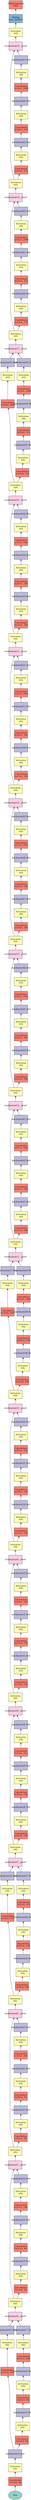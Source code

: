 digraph plot {
	data [label=data fillcolor="#8dd3c7" fixedsize=true height=0.8034 shape=oval style=filled width=1.3]
	conv13_fwd [label="Convolution\n7x7/2x2, 64" fillcolor="#fb8072" fixedsize=true height=0.8034 shape=box style=filled width=1.3]
	relu17_fwd [label="Activation\nrelu" fillcolor="#ffffb3" fixedsize=true height=0.8034 shape=box style=filled width=1.3]
	batchnorm13_fwd [label=batchnorm13_fwd fillcolor="#bebada" fixedsize=true height=0.8034 shape=box style=filled width=1.3]
	conv14_fwd [label="Convolution\n1x1/2x2, 256" fillcolor="#fb8072" fixedsize=true height=0.8034 shape=box style=filled width=1.3]
	relu18_fwd [label="Activation\nrelu" fillcolor="#ffffb3" fixedsize=true height=0.8034 shape=box style=filled width=1.3]
	batchnorm14_fwd [label=batchnorm14_fwd fillcolor="#bebada" fixedsize=true height=0.8034 shape=box style=filled width=1.3]
	conv15_fwd [label="Convolution\n1x1/2x2, 64" fillcolor="#fb8072" fixedsize=true height=0.8034 shape=box style=filled width=1.3]
	relu19_fwd [label="Activation\nrelu" fillcolor="#ffffb3" fixedsize=true height=0.8034 shape=box style=filled width=1.3]
	batchnorm15_fwd [label=batchnorm15_fwd fillcolor="#bebada" fixedsize=true height=0.8034 shape=box style=filled width=1.3]
	conv16_fwd [label="Convolution\n3x3/1x1, 64" fillcolor="#fb8072" fixedsize=true height=0.8034 shape=box style=filled width=1.3]
	relu20_fwd [label="Activation\nrelu" fillcolor="#ffffb3" fixedsize=true height=0.8034 shape=box style=filled width=1.3]
	batchnorm16_fwd [label=batchnorm16_fwd fillcolor="#bebada" fixedsize=true height=0.8034 shape=box style=filled width=1.3]
	conv17_fwd [label="Convolution\n1x1/1x1, 256" fillcolor="#fb8072" fixedsize=true height=0.8034 shape=box style=filled width=1.3]
	relu21_fwd [label="Activation\nrelu" fillcolor="#ffffb3" fixedsize=true height=0.8034 shape=box style=filled width=1.3]
	batchnorm17_fwd [label=batchnorm17_fwd fillcolor="#bebada" fixedsize=true height=0.8034 shape=box style=filled width=1.3]
	residualunit4__plus0 [label=residualunit4__plus0 fillcolor="#fccde5" fixedsize=true height=0.8034 shape=box style=filled width=1.3]
	relu22_fwd [label="Activation\nrelu" fillcolor="#ffffb3" fixedsize=true height=0.8034 shape=box style=filled width=1.3]
	conv18_fwd [label="Convolution\n1x1/1x1, 64" fillcolor="#fb8072" fixedsize=true height=0.8034 shape=box style=filled width=1.3]
	relu23_fwd [label="Activation\nrelu" fillcolor="#ffffb3" fixedsize=true height=0.8034 shape=box style=filled width=1.3]
	batchnorm18_fwd [label=batchnorm18_fwd fillcolor="#bebada" fixedsize=true height=0.8034 shape=box style=filled width=1.3]
	conv19_fwd [label="Convolution\n3x3/1x1, 64" fillcolor="#fb8072" fixedsize=true height=0.8034 shape=box style=filled width=1.3]
	relu24_fwd [label="Activation\nrelu" fillcolor="#ffffb3" fixedsize=true height=0.8034 shape=box style=filled width=1.3]
	batchnorm19_fwd [label=batchnorm19_fwd fillcolor="#bebada" fixedsize=true height=0.8034 shape=box style=filled width=1.3]
	conv20_fwd [label="Convolution\n1x1/1x1, 256" fillcolor="#fb8072" fixedsize=true height=0.8034 shape=box style=filled width=1.3]
	relu25_fwd [label="Activation\nrelu" fillcolor="#ffffb3" fixedsize=true height=0.8034 shape=box style=filled width=1.3]
	batchnorm20_fwd [label=batchnorm20_fwd fillcolor="#bebada" fixedsize=true height=0.8034 shape=box style=filled width=1.3]
	residualunit5__plus0 [label=residualunit5__plus0 fillcolor="#fccde5" fixedsize=true height=0.8034 shape=box style=filled width=1.3]
	relu26_fwd [label="Activation\nrelu" fillcolor="#ffffb3" fixedsize=true height=0.8034 shape=box style=filled width=1.3]
	conv21_fwd [label="Convolution\n1x1/1x1, 64" fillcolor="#fb8072" fixedsize=true height=0.8034 shape=box style=filled width=1.3]
	relu27_fwd [label="Activation\nrelu" fillcolor="#ffffb3" fixedsize=true height=0.8034 shape=box style=filled width=1.3]
	batchnorm21_fwd [label=batchnorm21_fwd fillcolor="#bebada" fixedsize=true height=0.8034 shape=box style=filled width=1.3]
	conv22_fwd [label="Convolution\n3x3/1x1, 64" fillcolor="#fb8072" fixedsize=true height=0.8034 shape=box style=filled width=1.3]
	relu28_fwd [label="Activation\nrelu" fillcolor="#ffffb3" fixedsize=true height=0.8034 shape=box style=filled width=1.3]
	batchnorm22_fwd [label=batchnorm22_fwd fillcolor="#bebada" fixedsize=true height=0.8034 shape=box style=filled width=1.3]
	conv23_fwd [label="Convolution\n1x1/1x1, 256" fillcolor="#fb8072" fixedsize=true height=0.8034 shape=box style=filled width=1.3]
	relu29_fwd [label="Activation\nrelu" fillcolor="#ffffb3" fixedsize=true height=0.8034 shape=box style=filled width=1.3]
	batchnorm23_fwd [label=batchnorm23_fwd fillcolor="#bebada" fixedsize=true height=0.8034 shape=box style=filled width=1.3]
	residualunit6__plus0 [label=residualunit6__plus0 fillcolor="#fccde5" fixedsize=true height=0.8034 shape=box style=filled width=1.3]
	relu30_fwd [label="Activation\nrelu" fillcolor="#ffffb3" fixedsize=true height=0.8034 shape=box style=filled width=1.3]
	conv24_fwd [label="Convolution\n1x1/2x2, 512" fillcolor="#fb8072" fixedsize=true height=0.8034 shape=box style=filled width=1.3]
	relu31_fwd [label="Activation\nrelu" fillcolor="#ffffb3" fixedsize=true height=0.8034 shape=box style=filled width=1.3]
	batchnorm24_fwd [label=batchnorm24_fwd fillcolor="#bebada" fixedsize=true height=0.8034 shape=box style=filled width=1.3]
	conv25_fwd [label="Convolution\n1x1/2x2, 128" fillcolor="#fb8072" fixedsize=true height=0.8034 shape=box style=filled width=1.3]
	relu32_fwd [label="Activation\nrelu" fillcolor="#ffffb3" fixedsize=true height=0.8034 shape=box style=filled width=1.3]
	batchnorm25_fwd [label=batchnorm25_fwd fillcolor="#bebada" fixedsize=true height=0.8034 shape=box style=filled width=1.3]
	conv26_fwd [label="Convolution\n3x3/1x1, 128" fillcolor="#fb8072" fixedsize=true height=0.8034 shape=box style=filled width=1.3]
	relu33_fwd [label="Activation\nrelu" fillcolor="#ffffb3" fixedsize=true height=0.8034 shape=box style=filled width=1.3]
	batchnorm26_fwd [label=batchnorm26_fwd fillcolor="#bebada" fixedsize=true height=0.8034 shape=box style=filled width=1.3]
	conv27_fwd [label="Convolution\n1x1/1x1, 512" fillcolor="#fb8072" fixedsize=true height=0.8034 shape=box style=filled width=1.3]
	relu34_fwd [label="Activation\nrelu" fillcolor="#ffffb3" fixedsize=true height=0.8034 shape=box style=filled width=1.3]
	batchnorm27_fwd [label=batchnorm27_fwd fillcolor="#bebada" fixedsize=true height=0.8034 shape=box style=filled width=1.3]
	residualunit7__plus0 [label=residualunit7__plus0 fillcolor="#fccde5" fixedsize=true height=0.8034 shape=box style=filled width=1.3]
	relu35_fwd [label="Activation\nrelu" fillcolor="#ffffb3" fixedsize=true height=0.8034 shape=box style=filled width=1.3]
	conv28_fwd [label="Convolution\n1x1/1x1, 128" fillcolor="#fb8072" fixedsize=true height=0.8034 shape=box style=filled width=1.3]
	relu36_fwd [label="Activation\nrelu" fillcolor="#ffffb3" fixedsize=true height=0.8034 shape=box style=filled width=1.3]
	batchnorm28_fwd [label=batchnorm28_fwd fillcolor="#bebada" fixedsize=true height=0.8034 shape=box style=filled width=1.3]
	conv29_fwd [label="Convolution\n3x3/1x1, 128" fillcolor="#fb8072" fixedsize=true height=0.8034 shape=box style=filled width=1.3]
	relu37_fwd [label="Activation\nrelu" fillcolor="#ffffb3" fixedsize=true height=0.8034 shape=box style=filled width=1.3]
	batchnorm29_fwd [label=batchnorm29_fwd fillcolor="#bebada" fixedsize=true height=0.8034 shape=box style=filled width=1.3]
	conv30_fwd [label="Convolution\n1x1/1x1, 512" fillcolor="#fb8072" fixedsize=true height=0.8034 shape=box style=filled width=1.3]
	relu38_fwd [label="Activation\nrelu" fillcolor="#ffffb3" fixedsize=true height=0.8034 shape=box style=filled width=1.3]
	batchnorm30_fwd [label=batchnorm30_fwd fillcolor="#bebada" fixedsize=true height=0.8034 shape=box style=filled width=1.3]
	residualunit8__plus0 [label=residualunit8__plus0 fillcolor="#fccde5" fixedsize=true height=0.8034 shape=box style=filled width=1.3]
	relu39_fwd [label="Activation\nrelu" fillcolor="#ffffb3" fixedsize=true height=0.8034 shape=box style=filled width=1.3]
	conv31_fwd [label="Convolution\n1x1/1x1, 128" fillcolor="#fb8072" fixedsize=true height=0.8034 shape=box style=filled width=1.3]
	relu40_fwd [label="Activation\nrelu" fillcolor="#ffffb3" fixedsize=true height=0.8034 shape=box style=filled width=1.3]
	batchnorm31_fwd [label=batchnorm31_fwd fillcolor="#bebada" fixedsize=true height=0.8034 shape=box style=filled width=1.3]
	conv32_fwd [label="Convolution\n3x3/1x1, 128" fillcolor="#fb8072" fixedsize=true height=0.8034 shape=box style=filled width=1.3]
	relu41_fwd [label="Activation\nrelu" fillcolor="#ffffb3" fixedsize=true height=0.8034 shape=box style=filled width=1.3]
	batchnorm32_fwd [label=batchnorm32_fwd fillcolor="#bebada" fixedsize=true height=0.8034 shape=box style=filled width=1.3]
	conv33_fwd [label="Convolution\n1x1/1x1, 512" fillcolor="#fb8072" fixedsize=true height=0.8034 shape=box style=filled width=1.3]
	relu42_fwd [label="Activation\nrelu" fillcolor="#ffffb3" fixedsize=true height=0.8034 shape=box style=filled width=1.3]
	batchnorm33_fwd [label=batchnorm33_fwd fillcolor="#bebada" fixedsize=true height=0.8034 shape=box style=filled width=1.3]
	residualunit9__plus0 [label=residualunit9__plus0 fillcolor="#fccde5" fixedsize=true height=0.8034 shape=box style=filled width=1.3]
	relu43_fwd [label="Activation\nrelu" fillcolor="#ffffb3" fixedsize=true height=0.8034 shape=box style=filled width=1.3]
	conv34_fwd [label="Convolution\n1x1/1x1, 128" fillcolor="#fb8072" fixedsize=true height=0.8034 shape=box style=filled width=1.3]
	relu44_fwd [label="Activation\nrelu" fillcolor="#ffffb3" fixedsize=true height=0.8034 shape=box style=filled width=1.3]
	batchnorm34_fwd [label=batchnorm34_fwd fillcolor="#bebada" fixedsize=true height=0.8034 shape=box style=filled width=1.3]
	conv35_fwd [label="Convolution\n3x3/1x1, 128" fillcolor="#fb8072" fixedsize=true height=0.8034 shape=box style=filled width=1.3]
	relu45_fwd [label="Activation\nrelu" fillcolor="#ffffb3" fixedsize=true height=0.8034 shape=box style=filled width=1.3]
	batchnorm35_fwd [label=batchnorm35_fwd fillcolor="#bebada" fixedsize=true height=0.8034 shape=box style=filled width=1.3]
	conv36_fwd [label="Convolution\n1x1/1x1, 512" fillcolor="#fb8072" fixedsize=true height=0.8034 shape=box style=filled width=1.3]
	relu46_fwd [label="Activation\nrelu" fillcolor="#ffffb3" fixedsize=true height=0.8034 shape=box style=filled width=1.3]
	batchnorm36_fwd [label=batchnorm36_fwd fillcolor="#bebada" fixedsize=true height=0.8034 shape=box style=filled width=1.3]
	residualunit10__plus0 [label=residualunit10__plus0 fillcolor="#fccde5" fixedsize=true height=0.8034 shape=box style=filled width=1.3]
	relu47_fwd [label="Activation\nrelu" fillcolor="#ffffb3" fixedsize=true height=0.8034 shape=box style=filled width=1.3]
	conv37_fwd [label="Convolution\n1x1/2x2, 1024" fillcolor="#fb8072" fixedsize=true height=0.8034 shape=box style=filled width=1.3]
	relu48_fwd [label="Activation\nrelu" fillcolor="#ffffb3" fixedsize=true height=0.8034 shape=box style=filled width=1.3]
	batchnorm37_fwd [label=batchnorm37_fwd fillcolor="#bebada" fixedsize=true height=0.8034 shape=box style=filled width=1.3]
	conv38_fwd [label="Convolution\n1x1/2x2, 256" fillcolor="#fb8072" fixedsize=true height=0.8034 shape=box style=filled width=1.3]
	relu49_fwd [label="Activation\nrelu" fillcolor="#ffffb3" fixedsize=true height=0.8034 shape=box style=filled width=1.3]
	batchnorm38_fwd [label=batchnorm38_fwd fillcolor="#bebada" fixedsize=true height=0.8034 shape=box style=filled width=1.3]
	conv39_fwd [label="Convolution\n3x3/1x1, 256" fillcolor="#fb8072" fixedsize=true height=0.8034 shape=box style=filled width=1.3]
	relu50_fwd [label="Activation\nrelu" fillcolor="#ffffb3" fixedsize=true height=0.8034 shape=box style=filled width=1.3]
	batchnorm39_fwd [label=batchnorm39_fwd fillcolor="#bebada" fixedsize=true height=0.8034 shape=box style=filled width=1.3]
	conv40_fwd [label="Convolution\n1x1/1x1, 1024" fillcolor="#fb8072" fixedsize=true height=0.8034 shape=box style=filled width=1.3]
	relu51_fwd [label="Activation\nrelu" fillcolor="#ffffb3" fixedsize=true height=0.8034 shape=box style=filled width=1.3]
	batchnorm40_fwd [label=batchnorm40_fwd fillcolor="#bebada" fixedsize=true height=0.8034 shape=box style=filled width=1.3]
	residualunit11__plus0 [label=residualunit11__plus0 fillcolor="#fccde5" fixedsize=true height=0.8034 shape=box style=filled width=1.3]
	relu52_fwd [label="Activation\nrelu" fillcolor="#ffffb3" fixedsize=true height=0.8034 shape=box style=filled width=1.3]
	conv41_fwd [label="Convolution\n1x1/1x1, 256" fillcolor="#fb8072" fixedsize=true height=0.8034 shape=box style=filled width=1.3]
	relu53_fwd [label="Activation\nrelu" fillcolor="#ffffb3" fixedsize=true height=0.8034 shape=box style=filled width=1.3]
	batchnorm41_fwd [label=batchnorm41_fwd fillcolor="#bebada" fixedsize=true height=0.8034 shape=box style=filled width=1.3]
	conv42_fwd [label="Convolution\n3x3/1x1, 256" fillcolor="#fb8072" fixedsize=true height=0.8034 shape=box style=filled width=1.3]
	relu54_fwd [label="Activation\nrelu" fillcolor="#ffffb3" fixedsize=true height=0.8034 shape=box style=filled width=1.3]
	batchnorm42_fwd [label=batchnorm42_fwd fillcolor="#bebada" fixedsize=true height=0.8034 shape=box style=filled width=1.3]
	conv43_fwd [label="Convolution\n1x1/1x1, 1024" fillcolor="#fb8072" fixedsize=true height=0.8034 shape=box style=filled width=1.3]
	relu55_fwd [label="Activation\nrelu" fillcolor="#ffffb3" fixedsize=true height=0.8034 shape=box style=filled width=1.3]
	batchnorm43_fwd [label=batchnorm43_fwd fillcolor="#bebada" fixedsize=true height=0.8034 shape=box style=filled width=1.3]
	residualunit12__plus0 [label=residualunit12__plus0 fillcolor="#fccde5" fixedsize=true height=0.8034 shape=box style=filled width=1.3]
	relu56_fwd [label="Activation\nrelu" fillcolor="#ffffb3" fixedsize=true height=0.8034 shape=box style=filled width=1.3]
	conv44_fwd [label="Convolution\n1x1/1x1, 256" fillcolor="#fb8072" fixedsize=true height=0.8034 shape=box style=filled width=1.3]
	relu57_fwd [label="Activation\nrelu" fillcolor="#ffffb3" fixedsize=true height=0.8034 shape=box style=filled width=1.3]
	batchnorm44_fwd [label=batchnorm44_fwd fillcolor="#bebada" fixedsize=true height=0.8034 shape=box style=filled width=1.3]
	conv45_fwd [label="Convolution\n3x3/1x1, 256" fillcolor="#fb8072" fixedsize=true height=0.8034 shape=box style=filled width=1.3]
	relu58_fwd [label="Activation\nrelu" fillcolor="#ffffb3" fixedsize=true height=0.8034 shape=box style=filled width=1.3]
	batchnorm45_fwd [label=batchnorm45_fwd fillcolor="#bebada" fixedsize=true height=0.8034 shape=box style=filled width=1.3]
	conv46_fwd [label="Convolution\n1x1/1x1, 1024" fillcolor="#fb8072" fixedsize=true height=0.8034 shape=box style=filled width=1.3]
	relu59_fwd [label="Activation\nrelu" fillcolor="#ffffb3" fixedsize=true height=0.8034 shape=box style=filled width=1.3]
	batchnorm46_fwd [label=batchnorm46_fwd fillcolor="#bebada" fixedsize=true height=0.8034 shape=box style=filled width=1.3]
	residualunit13__plus0 [label=residualunit13__plus0 fillcolor="#fccde5" fixedsize=true height=0.8034 shape=box style=filled width=1.3]
	relu60_fwd [label="Activation\nrelu" fillcolor="#ffffb3" fixedsize=true height=0.8034 shape=box style=filled width=1.3]
	conv47_fwd [label="Convolution\n1x1/1x1, 256" fillcolor="#fb8072" fixedsize=true height=0.8034 shape=box style=filled width=1.3]
	relu61_fwd [label="Activation\nrelu" fillcolor="#ffffb3" fixedsize=true height=0.8034 shape=box style=filled width=1.3]
	batchnorm47_fwd [label=batchnorm47_fwd fillcolor="#bebada" fixedsize=true height=0.8034 shape=box style=filled width=1.3]
	conv48_fwd [label="Convolution\n3x3/1x1, 256" fillcolor="#fb8072" fixedsize=true height=0.8034 shape=box style=filled width=1.3]
	relu62_fwd [label="Activation\nrelu" fillcolor="#ffffb3" fixedsize=true height=0.8034 shape=box style=filled width=1.3]
	batchnorm48_fwd [label=batchnorm48_fwd fillcolor="#bebada" fixedsize=true height=0.8034 shape=box style=filled width=1.3]
	conv49_fwd [label="Convolution\n1x1/1x1, 1024" fillcolor="#fb8072" fixedsize=true height=0.8034 shape=box style=filled width=1.3]
	relu63_fwd [label="Activation\nrelu" fillcolor="#ffffb3" fixedsize=true height=0.8034 shape=box style=filled width=1.3]
	batchnorm49_fwd [label=batchnorm49_fwd fillcolor="#bebada" fixedsize=true height=0.8034 shape=box style=filled width=1.3]
	residualunit14__plus0 [label=residualunit14__plus0 fillcolor="#fccde5" fixedsize=true height=0.8034 shape=box style=filled width=1.3]
	relu64_fwd [label="Activation\nrelu" fillcolor="#ffffb3" fixedsize=true height=0.8034 shape=box style=filled width=1.3]
	conv50_fwd [label="Convolution\n1x1/1x1, 256" fillcolor="#fb8072" fixedsize=true height=0.8034 shape=box style=filled width=1.3]
	relu65_fwd [label="Activation\nrelu" fillcolor="#ffffb3" fixedsize=true height=0.8034 shape=box style=filled width=1.3]
	batchnorm50_fwd [label=batchnorm50_fwd fillcolor="#bebada" fixedsize=true height=0.8034 shape=box style=filled width=1.3]
	conv51_fwd [label="Convolution\n3x3/1x1, 256" fillcolor="#fb8072" fixedsize=true height=0.8034 shape=box style=filled width=1.3]
	relu66_fwd [label="Activation\nrelu" fillcolor="#ffffb3" fixedsize=true height=0.8034 shape=box style=filled width=1.3]
	batchnorm51_fwd [label=batchnorm51_fwd fillcolor="#bebada" fixedsize=true height=0.8034 shape=box style=filled width=1.3]
	conv52_fwd [label="Convolution\n1x1/1x1, 1024" fillcolor="#fb8072" fixedsize=true height=0.8034 shape=box style=filled width=1.3]
	relu67_fwd [label="Activation\nrelu" fillcolor="#ffffb3" fixedsize=true height=0.8034 shape=box style=filled width=1.3]
	batchnorm52_fwd [label=batchnorm52_fwd fillcolor="#bebada" fixedsize=true height=0.8034 shape=box style=filled width=1.3]
	residualunit15__plus0 [label=residualunit15__plus0 fillcolor="#fccde5" fixedsize=true height=0.8034 shape=box style=filled width=1.3]
	relu68_fwd [label="Activation\nrelu" fillcolor="#ffffb3" fixedsize=true height=0.8034 shape=box style=filled width=1.3]
	conv53_fwd [label="Convolution\n1x1/1x1, 256" fillcolor="#fb8072" fixedsize=true height=0.8034 shape=box style=filled width=1.3]
	relu69_fwd [label="Activation\nrelu" fillcolor="#ffffb3" fixedsize=true height=0.8034 shape=box style=filled width=1.3]
	batchnorm53_fwd [label=batchnorm53_fwd fillcolor="#bebada" fixedsize=true height=0.8034 shape=box style=filled width=1.3]
	conv54_fwd [label="Convolution\n3x3/1x1, 256" fillcolor="#fb8072" fixedsize=true height=0.8034 shape=box style=filled width=1.3]
	relu70_fwd [label="Activation\nrelu" fillcolor="#ffffb3" fixedsize=true height=0.8034 shape=box style=filled width=1.3]
	batchnorm54_fwd [label=batchnorm54_fwd fillcolor="#bebada" fixedsize=true height=0.8034 shape=box style=filled width=1.3]
	conv55_fwd [label="Convolution\n1x1/1x1, 1024" fillcolor="#fb8072" fixedsize=true height=0.8034 shape=box style=filled width=1.3]
	relu71_fwd [label="Activation\nrelu" fillcolor="#ffffb3" fixedsize=true height=0.8034 shape=box style=filled width=1.3]
	batchnorm55_fwd [label=batchnorm55_fwd fillcolor="#bebada" fixedsize=true height=0.8034 shape=box style=filled width=1.3]
	residualunit16__plus0 [label=residualunit16__plus0 fillcolor="#fccde5" fixedsize=true height=0.8034 shape=box style=filled width=1.3]
	relu72_fwd [label="Activation\nrelu" fillcolor="#ffffb3" fixedsize=true height=0.8034 shape=box style=filled width=1.3]
	conv56_fwd [label="Convolution\n1x1/2x2, 2048" fillcolor="#fb8072" fixedsize=true height=0.8034 shape=box style=filled width=1.3]
	relu73_fwd [label="Activation\nrelu" fillcolor="#ffffb3" fixedsize=true height=0.8034 shape=box style=filled width=1.3]
	batchnorm56_fwd [label=batchnorm56_fwd fillcolor="#bebada" fixedsize=true height=0.8034 shape=box style=filled width=1.3]
	conv57_fwd [label="Convolution\n1x1/2x2, 512" fillcolor="#fb8072" fixedsize=true height=0.8034 shape=box style=filled width=1.3]
	relu74_fwd [label="Activation\nrelu" fillcolor="#ffffb3" fixedsize=true height=0.8034 shape=box style=filled width=1.3]
	batchnorm57_fwd [label=batchnorm57_fwd fillcolor="#bebada" fixedsize=true height=0.8034 shape=box style=filled width=1.3]
	conv58_fwd [label="Convolution\n3x3/1x1, 512" fillcolor="#fb8072" fixedsize=true height=0.8034 shape=box style=filled width=1.3]
	relu75_fwd [label="Activation\nrelu" fillcolor="#ffffb3" fixedsize=true height=0.8034 shape=box style=filled width=1.3]
	batchnorm58_fwd [label=batchnorm58_fwd fillcolor="#bebada" fixedsize=true height=0.8034 shape=box style=filled width=1.3]
	conv59_fwd [label="Convolution\n1x1/1x1, 2048" fillcolor="#fb8072" fixedsize=true height=0.8034 shape=box style=filled width=1.3]
	relu76_fwd [label="Activation\nrelu" fillcolor="#ffffb3" fixedsize=true height=0.8034 shape=box style=filled width=1.3]
	batchnorm59_fwd [label=batchnorm59_fwd fillcolor="#bebada" fixedsize=true height=0.8034 shape=box style=filled width=1.3]
	residualunit17__plus0 [label=residualunit17__plus0 fillcolor="#fccde5" fixedsize=true height=0.8034 shape=box style=filled width=1.3]
	relu77_fwd [label="Activation\nrelu" fillcolor="#ffffb3" fixedsize=true height=0.8034 shape=box style=filled width=1.3]
	conv60_fwd [label="Convolution\n1x1/1x1, 512" fillcolor="#fb8072" fixedsize=true height=0.8034 shape=box style=filled width=1.3]
	relu78_fwd [label="Activation\nrelu" fillcolor="#ffffb3" fixedsize=true height=0.8034 shape=box style=filled width=1.3]
	batchnorm60_fwd [label=batchnorm60_fwd fillcolor="#bebada" fixedsize=true height=0.8034 shape=box style=filled width=1.3]
	conv61_fwd [label="Convolution\n3x3/1x1, 512" fillcolor="#fb8072" fixedsize=true height=0.8034 shape=box style=filled width=1.3]
	relu79_fwd [label="Activation\nrelu" fillcolor="#ffffb3" fixedsize=true height=0.8034 shape=box style=filled width=1.3]
	batchnorm61_fwd [label=batchnorm61_fwd fillcolor="#bebada" fixedsize=true height=0.8034 shape=box style=filled width=1.3]
	conv62_fwd [label="Convolution\n1x1/1x1, 2048" fillcolor="#fb8072" fixedsize=true height=0.8034 shape=box style=filled width=1.3]
	relu80_fwd [label="Activation\nrelu" fillcolor="#ffffb3" fixedsize=true height=0.8034 shape=box style=filled width=1.3]
	batchnorm62_fwd [label=batchnorm62_fwd fillcolor="#bebada" fixedsize=true height=0.8034 shape=box style=filled width=1.3]
	residualunit18__plus0 [label=residualunit18__plus0 fillcolor="#fccde5" fixedsize=true height=0.8034 shape=box style=filled width=1.3]
	relu81_fwd [label="Activation\nrelu" fillcolor="#ffffb3" fixedsize=true height=0.8034 shape=box style=filled width=1.3]
	conv63_fwd [label="Convolution\n1x1/1x1, 512" fillcolor="#fb8072" fixedsize=true height=0.8034 shape=box style=filled width=1.3]
	relu82_fwd [label="Activation\nrelu" fillcolor="#ffffb3" fixedsize=true height=0.8034 shape=box style=filled width=1.3]
	batchnorm63_fwd [label=batchnorm63_fwd fillcolor="#bebada" fixedsize=true height=0.8034 shape=box style=filled width=1.3]
	conv64_fwd [label="Convolution\n3x3/1x1, 512" fillcolor="#fb8072" fixedsize=true height=0.8034 shape=box style=filled width=1.3]
	relu83_fwd [label="Activation\nrelu" fillcolor="#ffffb3" fixedsize=true height=0.8034 shape=box style=filled width=1.3]
	batchnorm64_fwd [label=batchnorm64_fwd fillcolor="#bebada" fixedsize=true height=0.8034 shape=box style=filled width=1.3]
	conv65_fwd [label="Convolution\n1x1/1x1, 2048" fillcolor="#fb8072" fixedsize=true height=0.8034 shape=box style=filled width=1.3]
	relu84_fwd [label="Activation\nrelu" fillcolor="#ffffb3" fixedsize=true height=0.8034 shape=box style=filled width=1.3]
	batchnorm65_fwd [label=batchnorm65_fwd fillcolor="#bebada" fixedsize=true height=0.8034 shape=box style=filled width=1.3]
	residualunit19__plus0 [label=residualunit19__plus0 fillcolor="#fccde5" fixedsize=true height=0.8034 shape=box style=filled width=1.3]
	relu85_fwd [label="Activation\nrelu" fillcolor="#ffffb3" fixedsize=true height=0.8034 shape=box style=filled width=1.3]
	pool0_fwd [label="Pooling\nmax, 2x2/2x2" fillcolor="#80b1d3" fixedsize=true height=0.8034 shape=box style=filled width=1.3]
	dense0_fwd [label="FullyConnected\n1000" fillcolor="#fb8072" fixedsize=true height=0.8034 shape=box style=filled width=1.3]
	conv13_fwd -> data [arrowtail=open dir=back]
	relu17_fwd -> conv13_fwd [arrowtail=open dir=back]
	batchnorm13_fwd -> relu17_fwd [arrowtail=open dir=back]
	conv14_fwd -> batchnorm13_fwd [arrowtail=open dir=back]
	relu18_fwd -> conv14_fwd [arrowtail=open dir=back]
	batchnorm14_fwd -> relu18_fwd [arrowtail=open dir=back]
	conv15_fwd -> batchnorm13_fwd [arrowtail=open dir=back]
	relu19_fwd -> conv15_fwd [arrowtail=open dir=back]
	batchnorm15_fwd -> relu19_fwd [arrowtail=open dir=back]
	conv16_fwd -> batchnorm15_fwd [arrowtail=open dir=back]
	relu20_fwd -> conv16_fwd [arrowtail=open dir=back]
	batchnorm16_fwd -> relu20_fwd [arrowtail=open dir=back]
	conv17_fwd -> batchnorm16_fwd [arrowtail=open dir=back]
	relu21_fwd -> conv17_fwd [arrowtail=open dir=back]
	batchnorm17_fwd -> relu21_fwd [arrowtail=open dir=back]
	residualunit4__plus0 -> batchnorm14_fwd [arrowtail=open dir=back]
	residualunit4__plus0 -> batchnorm17_fwd [arrowtail=open dir=back]
	relu22_fwd -> residualunit4__plus0 [arrowtail=open dir=back]
	conv18_fwd -> relu22_fwd [arrowtail=open dir=back]
	relu23_fwd -> conv18_fwd [arrowtail=open dir=back]
	batchnorm18_fwd -> relu23_fwd [arrowtail=open dir=back]
	conv19_fwd -> batchnorm18_fwd [arrowtail=open dir=back]
	relu24_fwd -> conv19_fwd [arrowtail=open dir=back]
	batchnorm19_fwd -> relu24_fwd [arrowtail=open dir=back]
	conv20_fwd -> batchnorm19_fwd [arrowtail=open dir=back]
	relu25_fwd -> conv20_fwd [arrowtail=open dir=back]
	batchnorm20_fwd -> relu25_fwd [arrowtail=open dir=back]
	residualunit5__plus0 -> relu22_fwd [arrowtail=open dir=back]
	residualunit5__plus0 -> batchnorm20_fwd [arrowtail=open dir=back]
	relu26_fwd -> residualunit5__plus0 [arrowtail=open dir=back]
	conv21_fwd -> relu26_fwd [arrowtail=open dir=back]
	relu27_fwd -> conv21_fwd [arrowtail=open dir=back]
	batchnorm21_fwd -> relu27_fwd [arrowtail=open dir=back]
	conv22_fwd -> batchnorm21_fwd [arrowtail=open dir=back]
	relu28_fwd -> conv22_fwd [arrowtail=open dir=back]
	batchnorm22_fwd -> relu28_fwd [arrowtail=open dir=back]
	conv23_fwd -> batchnorm22_fwd [arrowtail=open dir=back]
	relu29_fwd -> conv23_fwd [arrowtail=open dir=back]
	batchnorm23_fwd -> relu29_fwd [arrowtail=open dir=back]
	residualunit6__plus0 -> relu26_fwd [arrowtail=open dir=back]
	residualunit6__plus0 -> batchnorm23_fwd [arrowtail=open dir=back]
	relu30_fwd -> residualunit6__plus0 [arrowtail=open dir=back]
	conv24_fwd -> relu30_fwd [arrowtail=open dir=back]
	relu31_fwd -> conv24_fwd [arrowtail=open dir=back]
	batchnorm24_fwd -> relu31_fwd [arrowtail=open dir=back]
	conv25_fwd -> relu30_fwd [arrowtail=open dir=back]
	relu32_fwd -> conv25_fwd [arrowtail=open dir=back]
	batchnorm25_fwd -> relu32_fwd [arrowtail=open dir=back]
	conv26_fwd -> batchnorm25_fwd [arrowtail=open dir=back]
	relu33_fwd -> conv26_fwd [arrowtail=open dir=back]
	batchnorm26_fwd -> relu33_fwd [arrowtail=open dir=back]
	conv27_fwd -> batchnorm26_fwd [arrowtail=open dir=back]
	relu34_fwd -> conv27_fwd [arrowtail=open dir=back]
	batchnorm27_fwd -> relu34_fwd [arrowtail=open dir=back]
	residualunit7__plus0 -> batchnorm24_fwd [arrowtail=open dir=back]
	residualunit7__plus0 -> batchnorm27_fwd [arrowtail=open dir=back]
	relu35_fwd -> residualunit7__plus0 [arrowtail=open dir=back]
	conv28_fwd -> relu35_fwd [arrowtail=open dir=back]
	relu36_fwd -> conv28_fwd [arrowtail=open dir=back]
	batchnorm28_fwd -> relu36_fwd [arrowtail=open dir=back]
	conv29_fwd -> batchnorm28_fwd [arrowtail=open dir=back]
	relu37_fwd -> conv29_fwd [arrowtail=open dir=back]
	batchnorm29_fwd -> relu37_fwd [arrowtail=open dir=back]
	conv30_fwd -> batchnorm29_fwd [arrowtail=open dir=back]
	relu38_fwd -> conv30_fwd [arrowtail=open dir=back]
	batchnorm30_fwd -> relu38_fwd [arrowtail=open dir=back]
	residualunit8__plus0 -> relu35_fwd [arrowtail=open dir=back]
	residualunit8__plus0 -> batchnorm30_fwd [arrowtail=open dir=back]
	relu39_fwd -> residualunit8__plus0 [arrowtail=open dir=back]
	conv31_fwd -> relu39_fwd [arrowtail=open dir=back]
	relu40_fwd -> conv31_fwd [arrowtail=open dir=back]
	batchnorm31_fwd -> relu40_fwd [arrowtail=open dir=back]
	conv32_fwd -> batchnorm31_fwd [arrowtail=open dir=back]
	relu41_fwd -> conv32_fwd [arrowtail=open dir=back]
	batchnorm32_fwd -> relu41_fwd [arrowtail=open dir=back]
	conv33_fwd -> batchnorm32_fwd [arrowtail=open dir=back]
	relu42_fwd -> conv33_fwd [arrowtail=open dir=back]
	batchnorm33_fwd -> relu42_fwd [arrowtail=open dir=back]
	residualunit9__plus0 -> relu39_fwd [arrowtail=open dir=back]
	residualunit9__plus0 -> batchnorm33_fwd [arrowtail=open dir=back]
	relu43_fwd -> residualunit9__plus0 [arrowtail=open dir=back]
	conv34_fwd -> relu43_fwd [arrowtail=open dir=back]
	relu44_fwd -> conv34_fwd [arrowtail=open dir=back]
	batchnorm34_fwd -> relu44_fwd [arrowtail=open dir=back]
	conv35_fwd -> batchnorm34_fwd [arrowtail=open dir=back]
	relu45_fwd -> conv35_fwd [arrowtail=open dir=back]
	batchnorm35_fwd -> relu45_fwd [arrowtail=open dir=back]
	conv36_fwd -> batchnorm35_fwd [arrowtail=open dir=back]
	relu46_fwd -> conv36_fwd [arrowtail=open dir=back]
	batchnorm36_fwd -> relu46_fwd [arrowtail=open dir=back]
	residualunit10__plus0 -> relu43_fwd [arrowtail=open dir=back]
	residualunit10__plus0 -> batchnorm36_fwd [arrowtail=open dir=back]
	relu47_fwd -> residualunit10__plus0 [arrowtail=open dir=back]
	conv37_fwd -> relu47_fwd [arrowtail=open dir=back]
	relu48_fwd -> conv37_fwd [arrowtail=open dir=back]
	batchnorm37_fwd -> relu48_fwd [arrowtail=open dir=back]
	conv38_fwd -> relu47_fwd [arrowtail=open dir=back]
	relu49_fwd -> conv38_fwd [arrowtail=open dir=back]
	batchnorm38_fwd -> relu49_fwd [arrowtail=open dir=back]
	conv39_fwd -> batchnorm38_fwd [arrowtail=open dir=back]
	relu50_fwd -> conv39_fwd [arrowtail=open dir=back]
	batchnorm39_fwd -> relu50_fwd [arrowtail=open dir=back]
	conv40_fwd -> batchnorm39_fwd [arrowtail=open dir=back]
	relu51_fwd -> conv40_fwd [arrowtail=open dir=back]
	batchnorm40_fwd -> relu51_fwd [arrowtail=open dir=back]
	residualunit11__plus0 -> batchnorm37_fwd [arrowtail=open dir=back]
	residualunit11__plus0 -> batchnorm40_fwd [arrowtail=open dir=back]
	relu52_fwd -> residualunit11__plus0 [arrowtail=open dir=back]
	conv41_fwd -> relu52_fwd [arrowtail=open dir=back]
	relu53_fwd -> conv41_fwd [arrowtail=open dir=back]
	batchnorm41_fwd -> relu53_fwd [arrowtail=open dir=back]
	conv42_fwd -> batchnorm41_fwd [arrowtail=open dir=back]
	relu54_fwd -> conv42_fwd [arrowtail=open dir=back]
	batchnorm42_fwd -> relu54_fwd [arrowtail=open dir=back]
	conv43_fwd -> batchnorm42_fwd [arrowtail=open dir=back]
	relu55_fwd -> conv43_fwd [arrowtail=open dir=back]
	batchnorm43_fwd -> relu55_fwd [arrowtail=open dir=back]
	residualunit12__plus0 -> relu52_fwd [arrowtail=open dir=back]
	residualunit12__plus0 -> batchnorm43_fwd [arrowtail=open dir=back]
	relu56_fwd -> residualunit12__plus0 [arrowtail=open dir=back]
	conv44_fwd -> relu56_fwd [arrowtail=open dir=back]
	relu57_fwd -> conv44_fwd [arrowtail=open dir=back]
	batchnorm44_fwd -> relu57_fwd [arrowtail=open dir=back]
	conv45_fwd -> batchnorm44_fwd [arrowtail=open dir=back]
	relu58_fwd -> conv45_fwd [arrowtail=open dir=back]
	batchnorm45_fwd -> relu58_fwd [arrowtail=open dir=back]
	conv46_fwd -> batchnorm45_fwd [arrowtail=open dir=back]
	relu59_fwd -> conv46_fwd [arrowtail=open dir=back]
	batchnorm46_fwd -> relu59_fwd [arrowtail=open dir=back]
	residualunit13__plus0 -> relu56_fwd [arrowtail=open dir=back]
	residualunit13__plus0 -> batchnorm46_fwd [arrowtail=open dir=back]
	relu60_fwd -> residualunit13__plus0 [arrowtail=open dir=back]
	conv47_fwd -> relu60_fwd [arrowtail=open dir=back]
	relu61_fwd -> conv47_fwd [arrowtail=open dir=back]
	batchnorm47_fwd -> relu61_fwd [arrowtail=open dir=back]
	conv48_fwd -> batchnorm47_fwd [arrowtail=open dir=back]
	relu62_fwd -> conv48_fwd [arrowtail=open dir=back]
	batchnorm48_fwd -> relu62_fwd [arrowtail=open dir=back]
	conv49_fwd -> batchnorm48_fwd [arrowtail=open dir=back]
	relu63_fwd -> conv49_fwd [arrowtail=open dir=back]
	batchnorm49_fwd -> relu63_fwd [arrowtail=open dir=back]
	residualunit14__plus0 -> relu60_fwd [arrowtail=open dir=back]
	residualunit14__plus0 -> batchnorm49_fwd [arrowtail=open dir=back]
	relu64_fwd -> residualunit14__plus0 [arrowtail=open dir=back]
	conv50_fwd -> relu64_fwd [arrowtail=open dir=back]
	relu65_fwd -> conv50_fwd [arrowtail=open dir=back]
	batchnorm50_fwd -> relu65_fwd [arrowtail=open dir=back]
	conv51_fwd -> batchnorm50_fwd [arrowtail=open dir=back]
	relu66_fwd -> conv51_fwd [arrowtail=open dir=back]
	batchnorm51_fwd -> relu66_fwd [arrowtail=open dir=back]
	conv52_fwd -> batchnorm51_fwd [arrowtail=open dir=back]
	relu67_fwd -> conv52_fwd [arrowtail=open dir=back]
	batchnorm52_fwd -> relu67_fwd [arrowtail=open dir=back]
	residualunit15__plus0 -> relu64_fwd [arrowtail=open dir=back]
	residualunit15__plus0 -> batchnorm52_fwd [arrowtail=open dir=back]
	relu68_fwd -> residualunit15__plus0 [arrowtail=open dir=back]
	conv53_fwd -> relu68_fwd [arrowtail=open dir=back]
	relu69_fwd -> conv53_fwd [arrowtail=open dir=back]
	batchnorm53_fwd -> relu69_fwd [arrowtail=open dir=back]
	conv54_fwd -> batchnorm53_fwd [arrowtail=open dir=back]
	relu70_fwd -> conv54_fwd [arrowtail=open dir=back]
	batchnorm54_fwd -> relu70_fwd [arrowtail=open dir=back]
	conv55_fwd -> batchnorm54_fwd [arrowtail=open dir=back]
	relu71_fwd -> conv55_fwd [arrowtail=open dir=back]
	batchnorm55_fwd -> relu71_fwd [arrowtail=open dir=back]
	residualunit16__plus0 -> relu68_fwd [arrowtail=open dir=back]
	residualunit16__plus0 -> batchnorm55_fwd [arrowtail=open dir=back]
	relu72_fwd -> residualunit16__plus0 [arrowtail=open dir=back]
	conv56_fwd -> relu72_fwd [arrowtail=open dir=back]
	relu73_fwd -> conv56_fwd [arrowtail=open dir=back]
	batchnorm56_fwd -> relu73_fwd [arrowtail=open dir=back]
	conv57_fwd -> relu72_fwd [arrowtail=open dir=back]
	relu74_fwd -> conv57_fwd [arrowtail=open dir=back]
	batchnorm57_fwd -> relu74_fwd [arrowtail=open dir=back]
	conv58_fwd -> batchnorm57_fwd [arrowtail=open dir=back]
	relu75_fwd -> conv58_fwd [arrowtail=open dir=back]
	batchnorm58_fwd -> relu75_fwd [arrowtail=open dir=back]
	conv59_fwd -> batchnorm58_fwd [arrowtail=open dir=back]
	relu76_fwd -> conv59_fwd [arrowtail=open dir=back]
	batchnorm59_fwd -> relu76_fwd [arrowtail=open dir=back]
	residualunit17__plus0 -> batchnorm56_fwd [arrowtail=open dir=back]
	residualunit17__plus0 -> batchnorm59_fwd [arrowtail=open dir=back]
	relu77_fwd -> residualunit17__plus0 [arrowtail=open dir=back]
	conv60_fwd -> relu77_fwd [arrowtail=open dir=back]
	relu78_fwd -> conv60_fwd [arrowtail=open dir=back]
	batchnorm60_fwd -> relu78_fwd [arrowtail=open dir=back]
	conv61_fwd -> batchnorm60_fwd [arrowtail=open dir=back]
	relu79_fwd -> conv61_fwd [arrowtail=open dir=back]
	batchnorm61_fwd -> relu79_fwd [arrowtail=open dir=back]
	conv62_fwd -> batchnorm61_fwd [arrowtail=open dir=back]
	relu80_fwd -> conv62_fwd [arrowtail=open dir=back]
	batchnorm62_fwd -> relu80_fwd [arrowtail=open dir=back]
	residualunit18__plus0 -> relu77_fwd [arrowtail=open dir=back]
	residualunit18__plus0 -> batchnorm62_fwd [arrowtail=open dir=back]
	relu81_fwd -> residualunit18__plus0 [arrowtail=open dir=back]
	conv63_fwd -> relu81_fwd [arrowtail=open dir=back]
	relu82_fwd -> conv63_fwd [arrowtail=open dir=back]
	batchnorm63_fwd -> relu82_fwd [arrowtail=open dir=back]
	conv64_fwd -> batchnorm63_fwd [arrowtail=open dir=back]
	relu83_fwd -> conv64_fwd [arrowtail=open dir=back]
	batchnorm64_fwd -> relu83_fwd [arrowtail=open dir=back]
	conv65_fwd -> batchnorm64_fwd [arrowtail=open dir=back]
	relu84_fwd -> conv65_fwd [arrowtail=open dir=back]
	batchnorm65_fwd -> relu84_fwd [arrowtail=open dir=back]
	residualunit19__plus0 -> relu81_fwd [arrowtail=open dir=back]
	residualunit19__plus0 -> batchnorm65_fwd [arrowtail=open dir=back]
	relu85_fwd -> residualunit19__plus0 [arrowtail=open dir=back]
	pool0_fwd -> relu85_fwd [arrowtail=open dir=back]
	dense0_fwd -> pool0_fwd [arrowtail=open dir=back]
}
